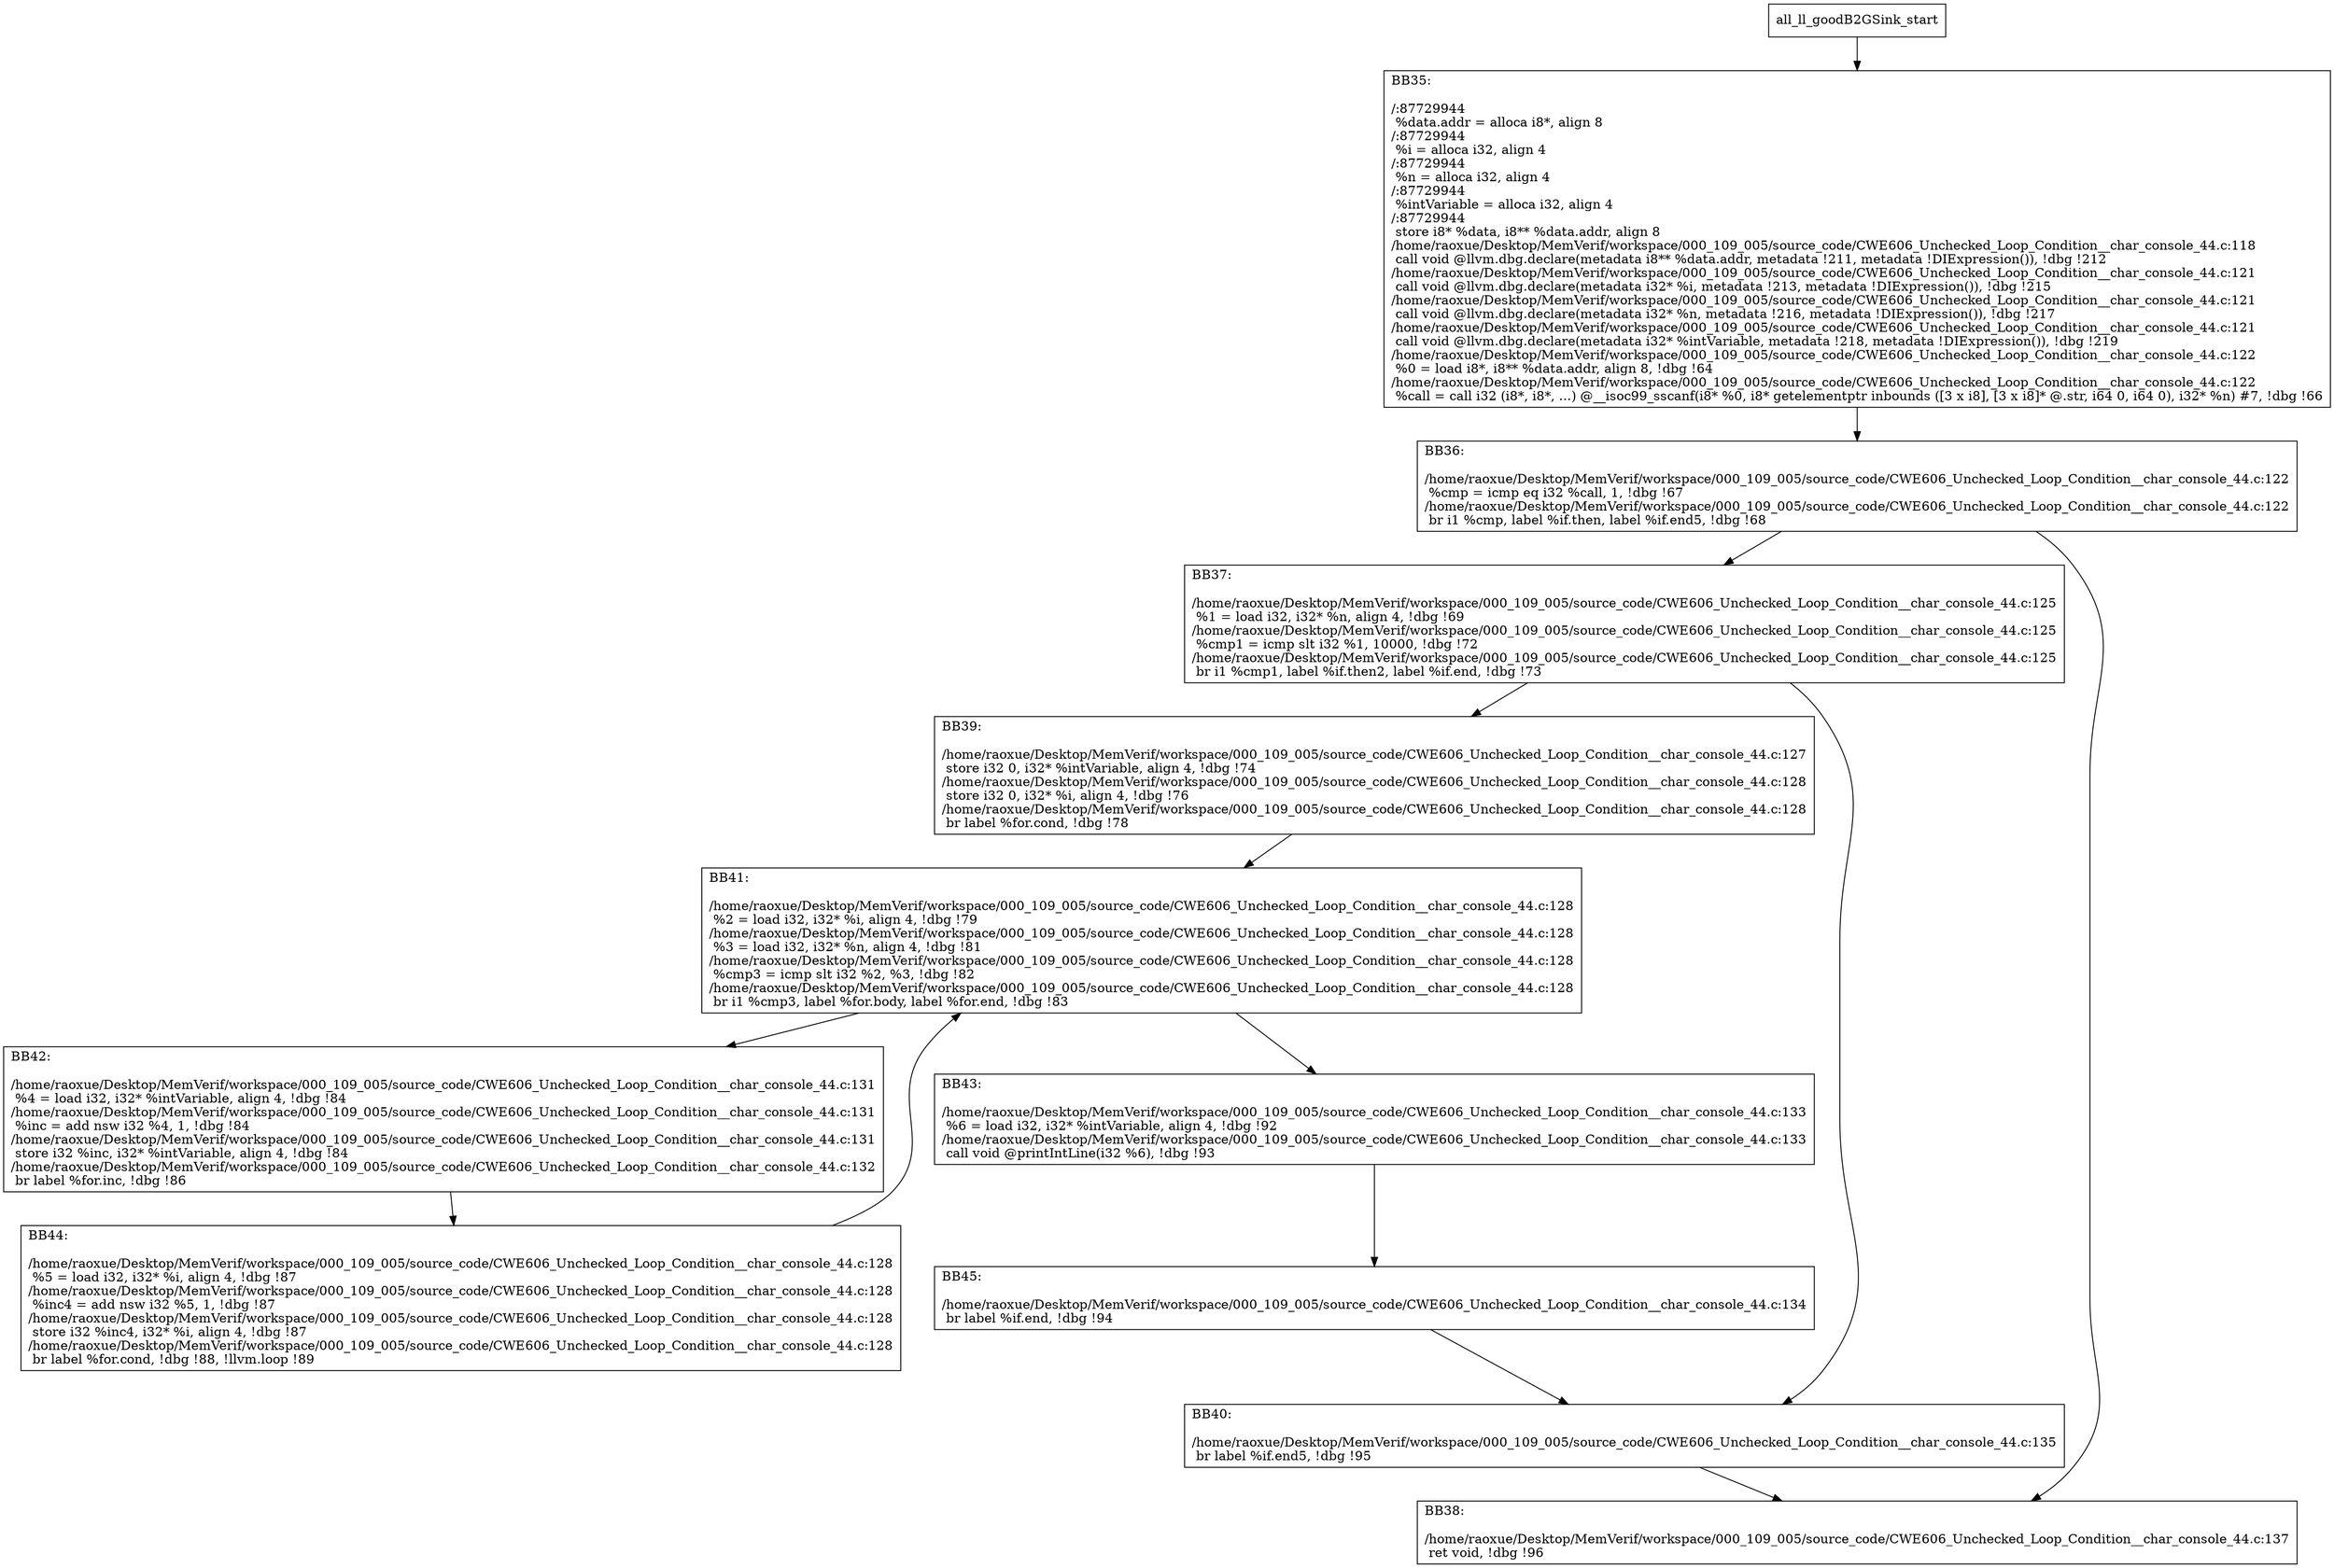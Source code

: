 digraph "CFG for'all_ll_goodB2GSink' function" {
	BBall_ll_goodB2GSink_start[shape=record,label="{all_ll_goodB2GSink_start}"];
	BBall_ll_goodB2GSink_start-> all_ll_goodB2GSinkBB35;
	all_ll_goodB2GSinkBB35 [shape=record, label="{BB35:\l\l/:87729944\l
  %data.addr = alloca i8*, align 8\l
/:87729944\l
  %i = alloca i32, align 4\l
/:87729944\l
  %n = alloca i32, align 4\l
/:87729944\l
  %intVariable = alloca i32, align 4\l
/:87729944\l
  store i8* %data, i8** %data.addr, align 8\l
/home/raoxue/Desktop/MemVerif/workspace/000_109_005/source_code/CWE606_Unchecked_Loop_Condition__char_console_44.c:118\l
  call void @llvm.dbg.declare(metadata i8** %data.addr, metadata !211, metadata !DIExpression()), !dbg !212\l
/home/raoxue/Desktop/MemVerif/workspace/000_109_005/source_code/CWE606_Unchecked_Loop_Condition__char_console_44.c:121\l
  call void @llvm.dbg.declare(metadata i32* %i, metadata !213, metadata !DIExpression()), !dbg !215\l
/home/raoxue/Desktop/MemVerif/workspace/000_109_005/source_code/CWE606_Unchecked_Loop_Condition__char_console_44.c:121\l
  call void @llvm.dbg.declare(metadata i32* %n, metadata !216, metadata !DIExpression()), !dbg !217\l
/home/raoxue/Desktop/MemVerif/workspace/000_109_005/source_code/CWE606_Unchecked_Loop_Condition__char_console_44.c:121\l
  call void @llvm.dbg.declare(metadata i32* %intVariable, metadata !218, metadata !DIExpression()), !dbg !219\l
/home/raoxue/Desktop/MemVerif/workspace/000_109_005/source_code/CWE606_Unchecked_Loop_Condition__char_console_44.c:122\l
  %0 = load i8*, i8** %data.addr, align 8, !dbg !64\l
/home/raoxue/Desktop/MemVerif/workspace/000_109_005/source_code/CWE606_Unchecked_Loop_Condition__char_console_44.c:122\l
  %call = call i32 (i8*, i8*, ...) @__isoc99_sscanf(i8* %0, i8* getelementptr inbounds ([3 x i8], [3 x i8]* @.str, i64 0, i64 0), i32* %n) #7, !dbg !66\l
}"];
	all_ll_goodB2GSinkBB35-> all_ll_goodB2GSinkBB36;
	all_ll_goodB2GSinkBB36 [shape=record, label="{BB36:\l\l/home/raoxue/Desktop/MemVerif/workspace/000_109_005/source_code/CWE606_Unchecked_Loop_Condition__char_console_44.c:122\l
  %cmp = icmp eq i32 %call, 1, !dbg !67\l
/home/raoxue/Desktop/MemVerif/workspace/000_109_005/source_code/CWE606_Unchecked_Loop_Condition__char_console_44.c:122\l
  br i1 %cmp, label %if.then, label %if.end5, !dbg !68\l
}"];
	all_ll_goodB2GSinkBB36-> all_ll_goodB2GSinkBB37;
	all_ll_goodB2GSinkBB36-> all_ll_goodB2GSinkBB38;
	all_ll_goodB2GSinkBB37 [shape=record, label="{BB37:\l\l/home/raoxue/Desktop/MemVerif/workspace/000_109_005/source_code/CWE606_Unchecked_Loop_Condition__char_console_44.c:125\l
  %1 = load i32, i32* %n, align 4, !dbg !69\l
/home/raoxue/Desktop/MemVerif/workspace/000_109_005/source_code/CWE606_Unchecked_Loop_Condition__char_console_44.c:125\l
  %cmp1 = icmp slt i32 %1, 10000, !dbg !72\l
/home/raoxue/Desktop/MemVerif/workspace/000_109_005/source_code/CWE606_Unchecked_Loop_Condition__char_console_44.c:125\l
  br i1 %cmp1, label %if.then2, label %if.end, !dbg !73\l
}"];
	all_ll_goodB2GSinkBB37-> all_ll_goodB2GSinkBB39;
	all_ll_goodB2GSinkBB37-> all_ll_goodB2GSinkBB40;
	all_ll_goodB2GSinkBB39 [shape=record, label="{BB39:\l\l/home/raoxue/Desktop/MemVerif/workspace/000_109_005/source_code/CWE606_Unchecked_Loop_Condition__char_console_44.c:127\l
  store i32 0, i32* %intVariable, align 4, !dbg !74\l
/home/raoxue/Desktop/MemVerif/workspace/000_109_005/source_code/CWE606_Unchecked_Loop_Condition__char_console_44.c:128\l
  store i32 0, i32* %i, align 4, !dbg !76\l
/home/raoxue/Desktop/MemVerif/workspace/000_109_005/source_code/CWE606_Unchecked_Loop_Condition__char_console_44.c:128\l
  br label %for.cond, !dbg !78\l
}"];
	all_ll_goodB2GSinkBB39-> all_ll_goodB2GSinkBB41;
	all_ll_goodB2GSinkBB41 [shape=record, label="{BB41:\l\l/home/raoxue/Desktop/MemVerif/workspace/000_109_005/source_code/CWE606_Unchecked_Loop_Condition__char_console_44.c:128\l
  %2 = load i32, i32* %i, align 4, !dbg !79\l
/home/raoxue/Desktop/MemVerif/workspace/000_109_005/source_code/CWE606_Unchecked_Loop_Condition__char_console_44.c:128\l
  %3 = load i32, i32* %n, align 4, !dbg !81\l
/home/raoxue/Desktop/MemVerif/workspace/000_109_005/source_code/CWE606_Unchecked_Loop_Condition__char_console_44.c:128\l
  %cmp3 = icmp slt i32 %2, %3, !dbg !82\l
/home/raoxue/Desktop/MemVerif/workspace/000_109_005/source_code/CWE606_Unchecked_Loop_Condition__char_console_44.c:128\l
  br i1 %cmp3, label %for.body, label %for.end, !dbg !83\l
}"];
	all_ll_goodB2GSinkBB41-> all_ll_goodB2GSinkBB42;
	all_ll_goodB2GSinkBB41-> all_ll_goodB2GSinkBB43;
	all_ll_goodB2GSinkBB42 [shape=record, label="{BB42:\l\l/home/raoxue/Desktop/MemVerif/workspace/000_109_005/source_code/CWE606_Unchecked_Loop_Condition__char_console_44.c:131\l
  %4 = load i32, i32* %intVariable, align 4, !dbg !84\l
/home/raoxue/Desktop/MemVerif/workspace/000_109_005/source_code/CWE606_Unchecked_Loop_Condition__char_console_44.c:131\l
  %inc = add nsw i32 %4, 1, !dbg !84\l
/home/raoxue/Desktop/MemVerif/workspace/000_109_005/source_code/CWE606_Unchecked_Loop_Condition__char_console_44.c:131\l
  store i32 %inc, i32* %intVariable, align 4, !dbg !84\l
/home/raoxue/Desktop/MemVerif/workspace/000_109_005/source_code/CWE606_Unchecked_Loop_Condition__char_console_44.c:132\l
  br label %for.inc, !dbg !86\l
}"];
	all_ll_goodB2GSinkBB42-> all_ll_goodB2GSinkBB44;
	all_ll_goodB2GSinkBB44 [shape=record, label="{BB44:\l\l/home/raoxue/Desktop/MemVerif/workspace/000_109_005/source_code/CWE606_Unchecked_Loop_Condition__char_console_44.c:128\l
  %5 = load i32, i32* %i, align 4, !dbg !87\l
/home/raoxue/Desktop/MemVerif/workspace/000_109_005/source_code/CWE606_Unchecked_Loop_Condition__char_console_44.c:128\l
  %inc4 = add nsw i32 %5, 1, !dbg !87\l
/home/raoxue/Desktop/MemVerif/workspace/000_109_005/source_code/CWE606_Unchecked_Loop_Condition__char_console_44.c:128\l
  store i32 %inc4, i32* %i, align 4, !dbg !87\l
/home/raoxue/Desktop/MemVerif/workspace/000_109_005/source_code/CWE606_Unchecked_Loop_Condition__char_console_44.c:128\l
  br label %for.cond, !dbg !88, !llvm.loop !89\l
}"];
	all_ll_goodB2GSinkBB44-> all_ll_goodB2GSinkBB41;
	all_ll_goodB2GSinkBB43 [shape=record, label="{BB43:\l\l/home/raoxue/Desktop/MemVerif/workspace/000_109_005/source_code/CWE606_Unchecked_Loop_Condition__char_console_44.c:133\l
  %6 = load i32, i32* %intVariable, align 4, !dbg !92\l
/home/raoxue/Desktop/MemVerif/workspace/000_109_005/source_code/CWE606_Unchecked_Loop_Condition__char_console_44.c:133\l
  call void @printIntLine(i32 %6), !dbg !93\l
}"];
	all_ll_goodB2GSinkBB43-> all_ll_goodB2GSinkBB45;
	all_ll_goodB2GSinkBB45 [shape=record, label="{BB45:\l\l/home/raoxue/Desktop/MemVerif/workspace/000_109_005/source_code/CWE606_Unchecked_Loop_Condition__char_console_44.c:134\l
  br label %if.end, !dbg !94\l
}"];
	all_ll_goodB2GSinkBB45-> all_ll_goodB2GSinkBB40;
	all_ll_goodB2GSinkBB40 [shape=record, label="{BB40:\l\l/home/raoxue/Desktop/MemVerif/workspace/000_109_005/source_code/CWE606_Unchecked_Loop_Condition__char_console_44.c:135\l
  br label %if.end5, !dbg !95\l
}"];
	all_ll_goodB2GSinkBB40-> all_ll_goodB2GSinkBB38;
	all_ll_goodB2GSinkBB38 [shape=record, label="{BB38:\l\l/home/raoxue/Desktop/MemVerif/workspace/000_109_005/source_code/CWE606_Unchecked_Loop_Condition__char_console_44.c:137\l
  ret void, !dbg !96\l
}"];
}
